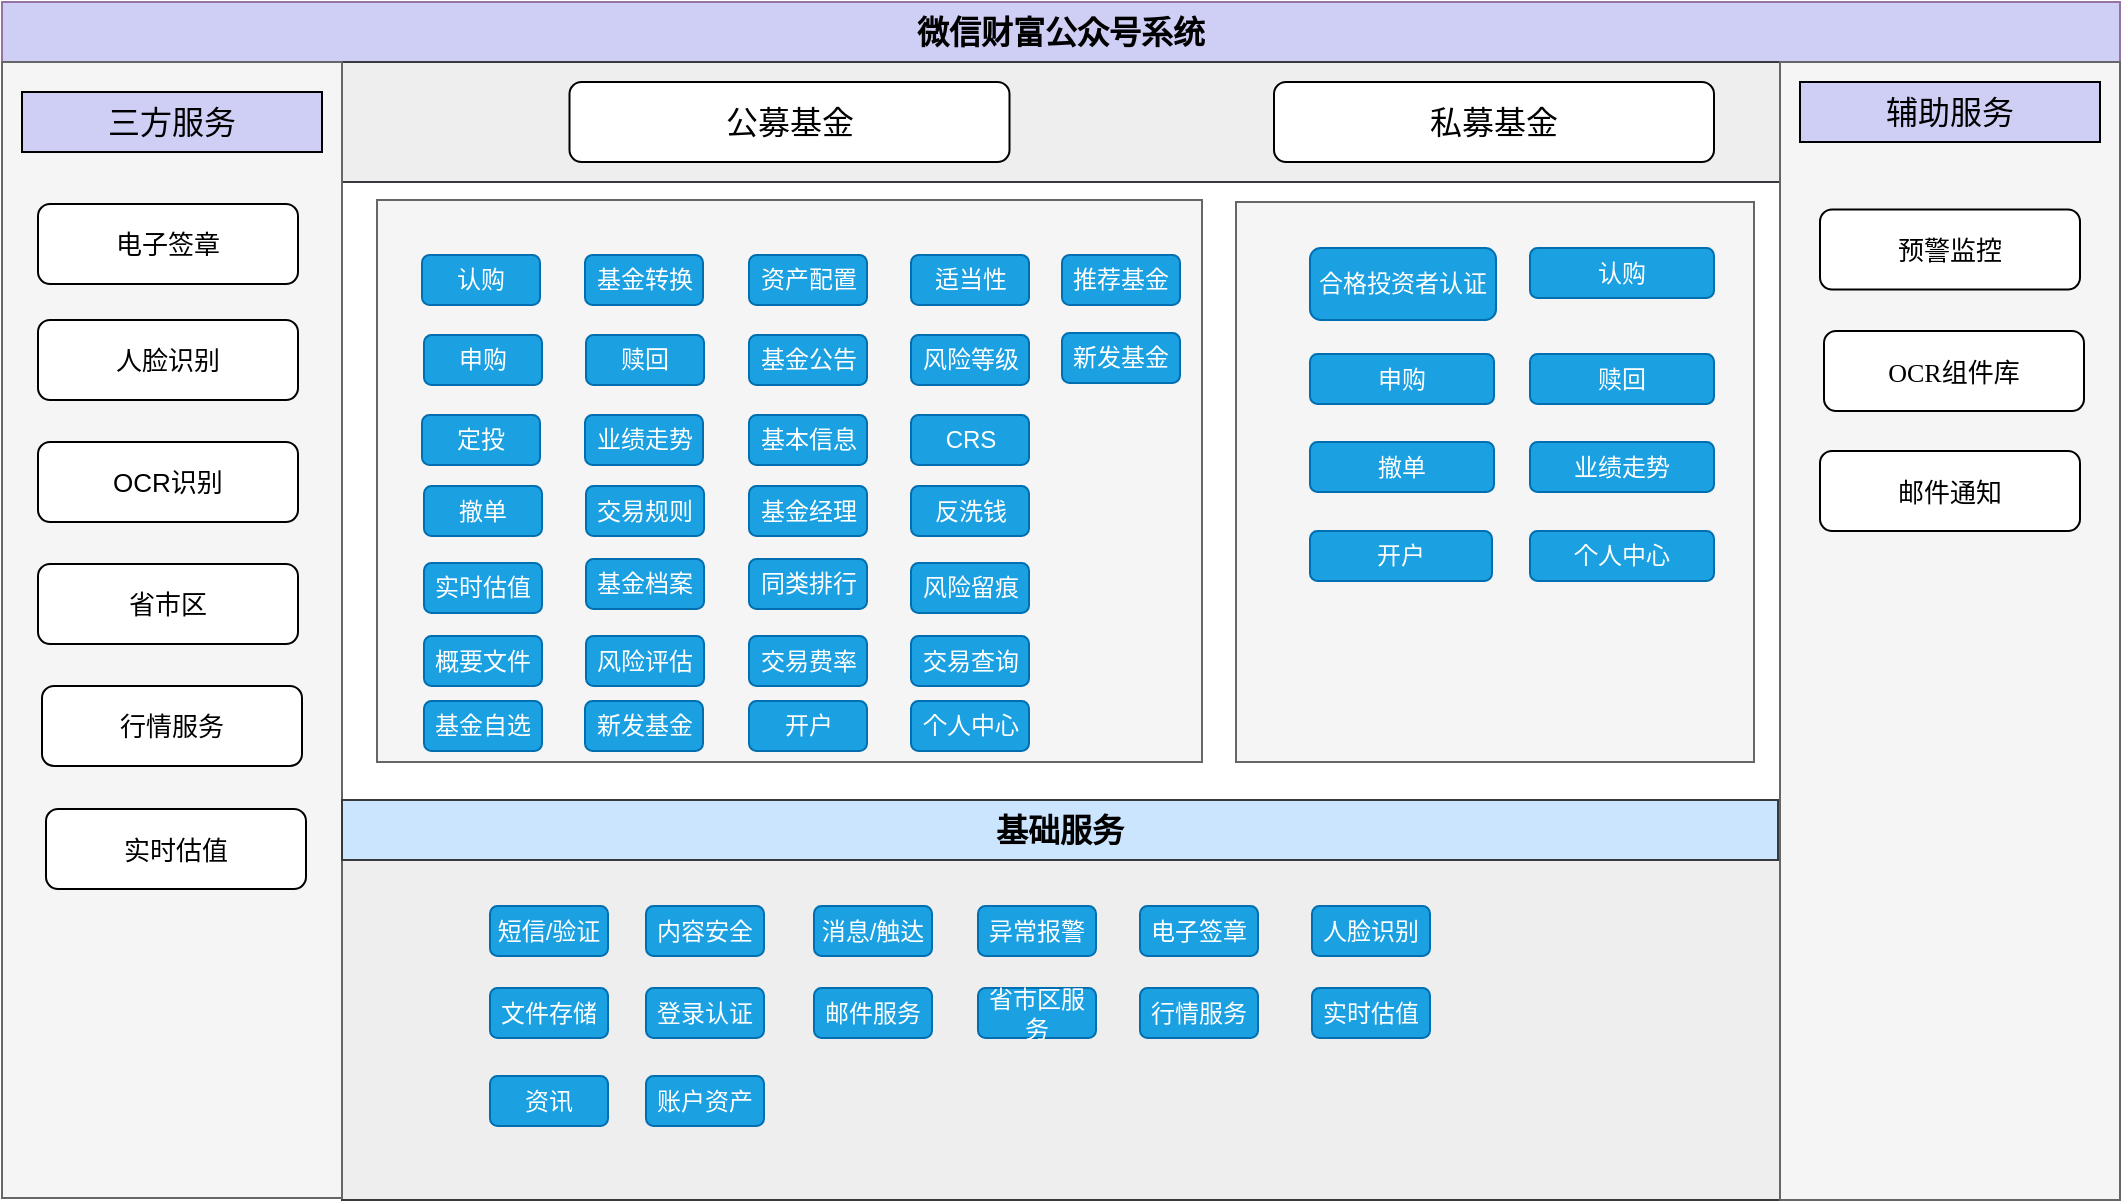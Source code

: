 <mxfile version="20.2.4" type="github">
  <diagram id="PbEHLwvle0bfFOzdE0RF" name="第 1 页">
    <mxGraphModel dx="1422" dy="762" grid="0" gridSize="10" guides="1" tooltips="1" connect="1" arrows="1" fold="1" page="0" pageScale="1" pageWidth="827" pageHeight="1169" math="0" shadow="0">
      <root>
        <mxCell id="0" />
        <mxCell id="1" parent="0" />
        <mxCell id="bQanzyuvM3PR-ToL9I3--2" value="微信财富公众号系统" style="rounded=0;whiteSpace=wrap;html=1;fillColor=#CFCEF5;strokeColor=#9673a6;fontStyle=1;fontSize=16;" parent="1" vertex="1">
          <mxGeometry x="200" y="90" width="1059" height="30" as="geometry" />
        </mxCell>
        <mxCell id="bQanzyuvM3PR-ToL9I3--3" value="" style="rounded=0;whiteSpace=wrap;html=1;fontSize=16;fillColor=#eeeeee;strokeColor=#36393d;" parent="1" vertex="1">
          <mxGeometry x="220" y="120" width="869" height="60" as="geometry" />
        </mxCell>
        <mxCell id="bQanzyuvM3PR-ToL9I3--5" value="公募基金" style="rounded=1;whiteSpace=wrap;html=1;fontSize=16;" parent="1" vertex="1">
          <mxGeometry x="483.75" y="130" width="220" height="40" as="geometry" />
        </mxCell>
        <mxCell id="bQanzyuvM3PR-ToL9I3--6" value="私募基金" style="rounded=1;whiteSpace=wrap;html=1;fontSize=16;" parent="1" vertex="1">
          <mxGeometry x="836" y="130" width="220" height="40" as="geometry" />
        </mxCell>
        <mxCell id="bQanzyuvM3PR-ToL9I3--8" value="" style="rounded=0;whiteSpace=wrap;html=1;fontSize=16;fillColor=#eeeeee;strokeColor=#36393d;" parent="1" vertex="1">
          <mxGeometry x="370" y="519" width="720" height="170" as="geometry" />
        </mxCell>
        <mxCell id="bQanzyuvM3PR-ToL9I3--24" value="" style="rounded=0;whiteSpace=wrap;html=1;fontSize=16;fillColor=#f5f5f5;strokeColor=#666666;fontColor=#333333;" parent="1" vertex="1">
          <mxGeometry x="200" y="120" width="170" height="568" as="geometry" />
        </mxCell>
        <mxCell id="bQanzyuvM3PR-ToL9I3--25" value="三方服务" style="rounded=0;whiteSpace=wrap;html=1;fontSize=16;fillColor=#CFCEF5;" parent="1" vertex="1">
          <mxGeometry x="210" y="135" width="150" height="30" as="geometry" />
        </mxCell>
        <mxCell id="bQanzyuvM3PR-ToL9I3--26" value="电子签章" style="rounded=1;whiteSpace=wrap;html=1;fontSize=13;" parent="1" vertex="1">
          <mxGeometry x="218" y="191" width="130" height="40" as="geometry" />
        </mxCell>
        <mxCell id="bQanzyuvM3PR-ToL9I3--27" value="人脸识别" style="rounded=1;whiteSpace=wrap;html=1;fontSize=13;" parent="1" vertex="1">
          <mxGeometry x="218" y="249" width="130" height="40" as="geometry" />
        </mxCell>
        <mxCell id="bQanzyuvM3PR-ToL9I3--28" value="OCR识别" style="rounded=1;whiteSpace=wrap;html=1;fontSize=13;" parent="1" vertex="1">
          <mxGeometry x="218" y="310" width="130" height="40" as="geometry" />
        </mxCell>
        <mxCell id="bQanzyuvM3PR-ToL9I3--45" value="" style="rounded=0;whiteSpace=wrap;html=1;fontSize=13;fillColor=#f5f5f5;strokeColor=#666666;fontColor=#333333;" parent="1" vertex="1">
          <mxGeometry x="387.5" y="189" width="412.5" height="281" as="geometry" />
        </mxCell>
        <mxCell id="bQanzyuvM3PR-ToL9I3--47" value="" style="rounded=0;whiteSpace=wrap;html=1;fontSize=13;fillColor=#f5f5f5;strokeColor=#666666;fontColor=#333333;" parent="1" vertex="1">
          <mxGeometry x="817" y="190" width="259" height="280" as="geometry" />
        </mxCell>
        <mxCell id="bQanzyuvM3PR-ToL9I3--96" value="基础服务" style="rounded=0;whiteSpace=wrap;html=1;fillColor=#cce5ff;strokeColor=#36393d;fontStyle=1;fontSize=16;" parent="1" vertex="1">
          <mxGeometry x="370" y="489" width="718" height="30" as="geometry" />
        </mxCell>
        <mxCell id="bQanzyuvM3PR-ToL9I3--134" value="" style="rounded=0;whiteSpace=wrap;html=1;fontSize=13;fillColor=#f5f5f5;fontColor=#333333;strokeColor=#666666;" parent="1" vertex="1">
          <mxGeometry x="1089" y="120" width="170" height="569" as="geometry" />
        </mxCell>
        <mxCell id="bQanzyuvM3PR-ToL9I3--135" value="辅助服务" style="rounded=0;whiteSpace=wrap;html=1;fontSize=16;fillColor=#CFCEF5;" parent="1" vertex="1">
          <mxGeometry x="1099" y="130" width="150" height="30" as="geometry" />
        </mxCell>
        <mxCell id="ZADM2jKMoyXwHcdbe6bZ-2" value="&lt;p class=&quot;MsoNormal&quot; style=&quot;font-size: 13px;&quot;&gt;&lt;span style=&quot;font-size: 13px;&quot;&gt;&lt;font style=&quot;font-size: 13px;&quot;&gt;预警监控&lt;/font&gt;&lt;/span&gt;&lt;/p&gt;" style="rounded=1;whiteSpace=wrap;html=1;fontSize=13;fontFamily=Verdana;" parent="1" vertex="1">
          <mxGeometry x="1109" y="193.75" width="130" height="40" as="geometry" />
        </mxCell>
        <mxCell id="ZADM2jKMoyXwHcdbe6bZ-4" value="&lt;p class=&quot;MsoNormal&quot; style=&quot;font-size: 13px;&quot;&gt;&lt;span style=&quot;font-size: 13px;&quot;&gt;&lt;font style=&quot;font-size: 13px;&quot;&gt;OCR组件库&lt;/font&gt;&lt;/span&gt;&lt;/p&gt;" style="rounded=1;whiteSpace=wrap;html=1;fontSize=13;fontFamily=Verdana;" parent="1" vertex="1">
          <mxGeometry x="1111" y="254.5" width="130" height="40" as="geometry" />
        </mxCell>
        <mxCell id="zjK6YM6E4vPAOyXwSc66-1" value="省市区" style="rounded=1;whiteSpace=wrap;html=1;fontSize=13;" vertex="1" parent="1">
          <mxGeometry x="218" y="371" width="130" height="40" as="geometry" />
        </mxCell>
        <mxCell id="zjK6YM6E4vPAOyXwSc66-2" value="行情服务" style="rounded=1;whiteSpace=wrap;html=1;fontSize=13;" vertex="1" parent="1">
          <mxGeometry x="220" y="432" width="130" height="40" as="geometry" />
        </mxCell>
        <mxCell id="zjK6YM6E4vPAOyXwSc66-3" value="实时估值" style="rounded=1;whiteSpace=wrap;html=1;fontSize=13;" vertex="1" parent="1">
          <mxGeometry x="222" y="493.5" width="130" height="40" as="geometry" />
        </mxCell>
        <mxCell id="zjK6YM6E4vPAOyXwSc66-4" value="&lt;p class=&quot;MsoNormal&quot; style=&quot;font-size: 13px;&quot;&gt;&lt;span style=&quot;font-size: 13px;&quot;&gt;&lt;font style=&quot;font-size: 13px;&quot;&gt;邮件通知&lt;/font&gt;&lt;/span&gt;&lt;/p&gt;" style="rounded=1;whiteSpace=wrap;html=1;fontSize=13;fontFamily=Verdana;" vertex="1" parent="1">
          <mxGeometry x="1109" y="314.5" width="130" height="40" as="geometry" />
        </mxCell>
        <mxCell id="zjK6YM6E4vPAOyXwSc66-7" value="认购" style="text;html=1;strokeColor=#006EAF;fillColor=#1ba1e2;align=center;verticalAlign=middle;whiteSpace=wrap;rounded=1;fontColor=#ffffff;" vertex="1" parent="1">
          <mxGeometry x="410" y="216.5" width="59" height="25" as="geometry" />
        </mxCell>
        <mxCell id="zjK6YM6E4vPAOyXwSc66-8" value="申购" style="text;html=1;strokeColor=#006EAF;fillColor=#1ba1e2;align=center;verticalAlign=middle;whiteSpace=wrap;rounded=1;fontColor=#ffffff;" vertex="1" parent="1">
          <mxGeometry x="411" y="256.5" width="59" height="25" as="geometry" />
        </mxCell>
        <mxCell id="zjK6YM6E4vPAOyXwSc66-9" value="定投" style="text;html=1;strokeColor=#006EAF;fillColor=#1ba1e2;align=center;verticalAlign=middle;whiteSpace=wrap;rounded=1;fontColor=#ffffff;" vertex="1" parent="1">
          <mxGeometry x="410" y="296.5" width="59" height="25" as="geometry" />
        </mxCell>
        <mxCell id="zjK6YM6E4vPAOyXwSc66-10" value="撤单" style="text;html=1;strokeColor=#006EAF;fillColor=#1ba1e2;align=center;verticalAlign=middle;whiteSpace=wrap;rounded=1;fontColor=#ffffff;" vertex="1" parent="1">
          <mxGeometry x="411" y="332" width="59" height="25" as="geometry" />
        </mxCell>
        <mxCell id="zjK6YM6E4vPAOyXwSc66-11" value="实时估值" style="text;html=1;strokeColor=#006EAF;fillColor=#1ba1e2;align=center;verticalAlign=middle;whiteSpace=wrap;rounded=1;fontColor=#ffffff;" vertex="1" parent="1">
          <mxGeometry x="411" y="370.5" width="59" height="25" as="geometry" />
        </mxCell>
        <mxCell id="zjK6YM6E4vPAOyXwSc66-12" value="适当性" style="text;html=1;strokeColor=#006EAF;fillColor=#1ba1e2;align=center;verticalAlign=middle;whiteSpace=wrap;rounded=1;fontColor=#ffffff;" vertex="1" parent="1">
          <mxGeometry x="654.5" y="216.5" width="59" height="25" as="geometry" />
        </mxCell>
        <mxCell id="zjK6YM6E4vPAOyXwSc66-13" value="风险等级" style="text;html=1;strokeColor=#006EAF;fillColor=#1ba1e2;align=center;verticalAlign=middle;whiteSpace=wrap;rounded=1;fontColor=#ffffff;" vertex="1" parent="1">
          <mxGeometry x="654.5" y="256.5" width="59" height="25" as="geometry" />
        </mxCell>
        <mxCell id="zjK6YM6E4vPAOyXwSc66-14" value="CRS" style="text;html=1;strokeColor=#006EAF;fillColor=#1ba1e2;align=center;verticalAlign=middle;whiteSpace=wrap;rounded=1;fontColor=#ffffff;" vertex="1" parent="1">
          <mxGeometry x="654.5" y="296.5" width="59" height="25" as="geometry" />
        </mxCell>
        <mxCell id="zjK6YM6E4vPAOyXwSc66-15" value="反洗钱" style="text;html=1;strokeColor=#006EAF;fillColor=#1ba1e2;align=center;verticalAlign=middle;whiteSpace=wrap;rounded=1;fontColor=#ffffff;" vertex="1" parent="1">
          <mxGeometry x="654.5" y="332" width="59" height="25" as="geometry" />
        </mxCell>
        <mxCell id="zjK6YM6E4vPAOyXwSc66-16" value="风险留痕" style="text;html=1;strokeColor=#006EAF;fillColor=#1ba1e2;align=center;verticalAlign=middle;whiteSpace=wrap;rounded=1;fontColor=#ffffff;" vertex="1" parent="1">
          <mxGeometry x="654.5" y="370.5" width="59" height="25" as="geometry" />
        </mxCell>
        <mxCell id="zjK6YM6E4vPAOyXwSc66-17" value="基金转换" style="text;html=1;strokeColor=#006EAF;fillColor=#1ba1e2;align=center;verticalAlign=middle;whiteSpace=wrap;rounded=1;fontColor=#ffffff;" vertex="1" parent="1">
          <mxGeometry x="491.5" y="216.5" width="59" height="25" as="geometry" />
        </mxCell>
        <mxCell id="zjK6YM6E4vPAOyXwSc66-18" value="赎回" style="text;html=1;strokeColor=#006EAF;fillColor=#1ba1e2;align=center;verticalAlign=middle;whiteSpace=wrap;rounded=1;fontColor=#ffffff;" vertex="1" parent="1">
          <mxGeometry x="492" y="256.5" width="59" height="25" as="geometry" />
        </mxCell>
        <mxCell id="zjK6YM6E4vPAOyXwSc66-19" value="业绩走势" style="text;html=1;strokeColor=#006EAF;fillColor=#1ba1e2;align=center;verticalAlign=middle;whiteSpace=wrap;rounded=1;fontColor=#ffffff;" vertex="1" parent="1">
          <mxGeometry x="491.5" y="296.5" width="59" height="25" as="geometry" />
        </mxCell>
        <mxCell id="zjK6YM6E4vPAOyXwSc66-20" value="交易规则" style="text;html=1;strokeColor=#006EAF;fillColor=#1ba1e2;align=center;verticalAlign=middle;whiteSpace=wrap;rounded=1;fontColor=#ffffff;" vertex="1" parent="1">
          <mxGeometry x="492" y="332" width="59" height="25" as="geometry" />
        </mxCell>
        <mxCell id="zjK6YM6E4vPAOyXwSc66-21" value="基金档案" style="text;html=1;strokeColor=#006EAF;fillColor=#1ba1e2;align=center;verticalAlign=middle;whiteSpace=wrap;rounded=1;fontColor=#ffffff;" vertex="1" parent="1">
          <mxGeometry x="492" y="368.5" width="59" height="25" as="geometry" />
        </mxCell>
        <mxCell id="zjK6YM6E4vPAOyXwSc66-22" value="资产配置" style="text;html=1;strokeColor=#006EAF;fillColor=#1ba1e2;align=center;verticalAlign=middle;whiteSpace=wrap;rounded=1;fontColor=#ffffff;" vertex="1" parent="1">
          <mxGeometry x="573.5" y="216.5" width="59" height="25" as="geometry" />
        </mxCell>
        <mxCell id="zjK6YM6E4vPAOyXwSc66-23" value="基金公告" style="text;html=1;strokeColor=#006EAF;fillColor=#1ba1e2;align=center;verticalAlign=middle;whiteSpace=wrap;rounded=1;fontColor=#ffffff;" vertex="1" parent="1">
          <mxGeometry x="573.5" y="256.5" width="59" height="25" as="geometry" />
        </mxCell>
        <mxCell id="zjK6YM6E4vPAOyXwSc66-24" value="基本信息" style="text;html=1;strokeColor=#006EAF;fillColor=#1ba1e2;align=center;verticalAlign=middle;whiteSpace=wrap;rounded=1;fontColor=#ffffff;" vertex="1" parent="1">
          <mxGeometry x="573.5" y="296.5" width="59" height="25" as="geometry" />
        </mxCell>
        <mxCell id="zjK6YM6E4vPAOyXwSc66-25" value="基金经理" style="text;html=1;strokeColor=#006EAF;fillColor=#1ba1e2;align=center;verticalAlign=middle;whiteSpace=wrap;rounded=1;fontColor=#ffffff;" vertex="1" parent="1">
          <mxGeometry x="573.5" y="332" width="59" height="25" as="geometry" />
        </mxCell>
        <mxCell id="zjK6YM6E4vPAOyXwSc66-26" value="同类排行" style="text;html=1;strokeColor=#006EAF;fillColor=#1ba1e2;align=center;verticalAlign=middle;whiteSpace=wrap;rounded=1;fontColor=#ffffff;" vertex="1" parent="1">
          <mxGeometry x="573.5" y="368.5" width="59" height="25" as="geometry" />
        </mxCell>
        <mxCell id="zjK6YM6E4vPAOyXwSc66-27" value="短信/验证" style="text;html=1;strokeColor=#006EAF;fillColor=#1ba1e2;align=center;verticalAlign=middle;whiteSpace=wrap;rounded=1;fontColor=#ffffff;" vertex="1" parent="1">
          <mxGeometry x="444" y="542" width="59" height="25" as="geometry" />
        </mxCell>
        <mxCell id="zjK6YM6E4vPAOyXwSc66-28" value="内容安全" style="text;html=1;strokeColor=#006EAF;fillColor=#1ba1e2;align=center;verticalAlign=middle;whiteSpace=wrap;rounded=1;fontColor=#ffffff;" vertex="1" parent="1">
          <mxGeometry x="522" y="542" width="59" height="25" as="geometry" />
        </mxCell>
        <mxCell id="zjK6YM6E4vPAOyXwSc66-29" value="消息/触达" style="text;html=1;strokeColor=#006EAF;fillColor=#1ba1e2;align=center;verticalAlign=middle;whiteSpace=wrap;rounded=1;fontColor=#ffffff;" vertex="1" parent="1">
          <mxGeometry x="606" y="542" width="59" height="25" as="geometry" />
        </mxCell>
        <mxCell id="zjK6YM6E4vPAOyXwSc66-30" value="异常报警" style="text;html=1;strokeColor=#006EAF;fillColor=#1ba1e2;align=center;verticalAlign=middle;whiteSpace=wrap;rounded=1;fontColor=#ffffff;" vertex="1" parent="1">
          <mxGeometry x="688" y="542" width="59" height="25" as="geometry" />
        </mxCell>
        <mxCell id="zjK6YM6E4vPAOyXwSc66-31" value="电子签章" style="text;html=1;strokeColor=#006EAF;fillColor=#1ba1e2;align=center;verticalAlign=middle;whiteSpace=wrap;rounded=1;fontColor=#ffffff;" vertex="1" parent="1">
          <mxGeometry x="769" y="542" width="59" height="25" as="geometry" />
        </mxCell>
        <mxCell id="zjK6YM6E4vPAOyXwSc66-32" value="人脸识别" style="text;html=1;strokeColor=#006EAF;fillColor=#1ba1e2;align=center;verticalAlign=middle;whiteSpace=wrap;rounded=1;fontColor=#ffffff;" vertex="1" parent="1">
          <mxGeometry x="855" y="542" width="59" height="25" as="geometry" />
        </mxCell>
        <mxCell id="zjK6YM6E4vPAOyXwSc66-33" value="文件存储" style="text;html=1;strokeColor=#006EAF;fillColor=#1ba1e2;align=center;verticalAlign=middle;whiteSpace=wrap;rounded=1;fontColor=#ffffff;" vertex="1" parent="1">
          <mxGeometry x="444" y="583" width="59" height="25" as="geometry" />
        </mxCell>
        <mxCell id="zjK6YM6E4vPAOyXwSc66-34" value="登录认证" style="text;html=1;strokeColor=#006EAF;fillColor=#1ba1e2;align=center;verticalAlign=middle;whiteSpace=wrap;rounded=1;fontColor=#ffffff;" vertex="1" parent="1">
          <mxGeometry x="522" y="583" width="59" height="25" as="geometry" />
        </mxCell>
        <mxCell id="zjK6YM6E4vPAOyXwSc66-35" value="邮件服务" style="text;html=1;strokeColor=#006EAF;fillColor=#1ba1e2;align=center;verticalAlign=middle;whiteSpace=wrap;rounded=1;fontColor=#ffffff;" vertex="1" parent="1">
          <mxGeometry x="606" y="583" width="59" height="25" as="geometry" />
        </mxCell>
        <mxCell id="zjK6YM6E4vPAOyXwSc66-36" value="省市区服务" style="text;html=1;strokeColor=#006EAF;fillColor=#1ba1e2;align=center;verticalAlign=middle;whiteSpace=wrap;rounded=1;fontColor=#ffffff;" vertex="1" parent="1">
          <mxGeometry x="688" y="583" width="59" height="25" as="geometry" />
        </mxCell>
        <mxCell id="zjK6YM6E4vPAOyXwSc66-37" value="行情服务" style="text;html=1;strokeColor=#006EAF;fillColor=#1ba1e2;align=center;verticalAlign=middle;whiteSpace=wrap;rounded=1;fontColor=#ffffff;" vertex="1" parent="1">
          <mxGeometry x="769" y="583" width="59" height="25" as="geometry" />
        </mxCell>
        <mxCell id="zjK6YM6E4vPAOyXwSc66-38" value="实时估值" style="text;html=1;strokeColor=#006EAF;fillColor=#1ba1e2;align=center;verticalAlign=middle;whiteSpace=wrap;rounded=1;fontColor=#ffffff;" vertex="1" parent="1">
          <mxGeometry x="855" y="583" width="59" height="25" as="geometry" />
        </mxCell>
        <mxCell id="zjK6YM6E4vPAOyXwSc66-39" value="开户" style="text;html=1;strokeColor=#006EAF;fillColor=#1ba1e2;align=center;verticalAlign=middle;whiteSpace=wrap;rounded=1;fontColor=#ffffff;" vertex="1" parent="1">
          <mxGeometry x="573.5" y="439.5" width="59" height="25" as="geometry" />
        </mxCell>
        <mxCell id="zjK6YM6E4vPAOyXwSc66-40" value="个人中心" style="text;html=1;strokeColor=#006EAF;fillColor=#1ba1e2;align=center;verticalAlign=middle;whiteSpace=wrap;rounded=1;fontColor=#ffffff;" vertex="1" parent="1">
          <mxGeometry x="654.5" y="439.5" width="59" height="25" as="geometry" />
        </mxCell>
        <mxCell id="zjK6YM6E4vPAOyXwSc66-41" value="资讯" style="text;html=1;strokeColor=#006EAF;fillColor=#1ba1e2;align=center;verticalAlign=middle;whiteSpace=wrap;rounded=1;fontColor=#ffffff;" vertex="1" parent="1">
          <mxGeometry x="444" y="627" width="59" height="25" as="geometry" />
        </mxCell>
        <mxCell id="zjK6YM6E4vPAOyXwSc66-42" value="账户资产" style="text;html=1;strokeColor=#006EAF;fillColor=#1ba1e2;align=center;verticalAlign=middle;whiteSpace=wrap;rounded=1;fontColor=#ffffff;" vertex="1" parent="1">
          <mxGeometry x="522" y="627" width="59" height="25" as="geometry" />
        </mxCell>
        <mxCell id="zjK6YM6E4vPAOyXwSc66-43" value="概要文件" style="text;html=1;strokeColor=#006EAF;fillColor=#1ba1e2;align=center;verticalAlign=middle;whiteSpace=wrap;rounded=1;fontColor=#ffffff;" vertex="1" parent="1">
          <mxGeometry x="411" y="407" width="59" height="25" as="geometry" />
        </mxCell>
        <mxCell id="zjK6YM6E4vPAOyXwSc66-44" value="风险评估" style="text;html=1;strokeColor=#006EAF;fillColor=#1ba1e2;align=center;verticalAlign=middle;whiteSpace=wrap;rounded=1;fontColor=#ffffff;" vertex="1" parent="1">
          <mxGeometry x="492" y="407" width="59" height="25" as="geometry" />
        </mxCell>
        <mxCell id="zjK6YM6E4vPAOyXwSc66-45" value="交易费率" style="text;html=1;strokeColor=#006EAF;fillColor=#1ba1e2;align=center;verticalAlign=middle;whiteSpace=wrap;rounded=1;fontColor=#ffffff;" vertex="1" parent="1">
          <mxGeometry x="573.5" y="407" width="59" height="25" as="geometry" />
        </mxCell>
        <mxCell id="zjK6YM6E4vPAOyXwSc66-46" value="交易查询" style="text;html=1;strokeColor=#006EAF;fillColor=#1ba1e2;align=center;verticalAlign=middle;whiteSpace=wrap;rounded=1;fontColor=#ffffff;" vertex="1" parent="1">
          <mxGeometry x="654.5" y="407" width="59" height="25" as="geometry" />
        </mxCell>
        <mxCell id="zjK6YM6E4vPAOyXwSc66-47" value="合格投资者认证" style="text;html=1;strokeColor=#006EAF;fillColor=#1ba1e2;align=center;verticalAlign=middle;whiteSpace=wrap;rounded=1;fontColor=#ffffff;" vertex="1" parent="1">
          <mxGeometry x="854" y="213" width="93" height="36" as="geometry" />
        </mxCell>
        <mxCell id="zjK6YM6E4vPAOyXwSc66-48" value="认购" style="text;html=1;strokeColor=#006EAF;fillColor=#1ba1e2;align=center;verticalAlign=middle;whiteSpace=wrap;rounded=1;fontColor=#ffffff;" vertex="1" parent="1">
          <mxGeometry x="964" y="213" width="92" height="25" as="geometry" />
        </mxCell>
        <mxCell id="zjK6YM6E4vPAOyXwSc66-49" value="申购" style="text;html=1;strokeColor=#006EAF;fillColor=#1ba1e2;align=center;verticalAlign=middle;whiteSpace=wrap;rounded=1;fontColor=#ffffff;" vertex="1" parent="1">
          <mxGeometry x="854" y="266" width="92" height="25" as="geometry" />
        </mxCell>
        <mxCell id="zjK6YM6E4vPAOyXwSc66-50" value="业绩走势" style="text;html=1;strokeColor=#006EAF;fillColor=#1ba1e2;align=center;verticalAlign=middle;whiteSpace=wrap;rounded=1;fontColor=#ffffff;" vertex="1" parent="1">
          <mxGeometry x="964" y="310" width="92" height="25" as="geometry" />
        </mxCell>
        <mxCell id="zjK6YM6E4vPAOyXwSc66-51" value="赎回" style="text;html=1;strokeColor=#006EAF;fillColor=#1ba1e2;align=center;verticalAlign=middle;whiteSpace=wrap;rounded=1;fontColor=#ffffff;" vertex="1" parent="1">
          <mxGeometry x="964" y="266" width="92" height="25" as="geometry" />
        </mxCell>
        <mxCell id="zjK6YM6E4vPAOyXwSc66-52" value="撤单" style="text;html=1;strokeColor=#006EAF;fillColor=#1ba1e2;align=center;verticalAlign=middle;whiteSpace=wrap;rounded=1;fontColor=#ffffff;" vertex="1" parent="1">
          <mxGeometry x="854" y="310" width="92" height="25" as="geometry" />
        </mxCell>
        <mxCell id="zjK6YM6E4vPAOyXwSc66-53" value="基金自选" style="text;html=1;strokeColor=#006EAF;fillColor=#1ba1e2;align=center;verticalAlign=middle;whiteSpace=wrap;rounded=1;fontColor=#ffffff;" vertex="1" parent="1">
          <mxGeometry x="411" y="439.5" width="59" height="25" as="geometry" />
        </mxCell>
        <mxCell id="zjK6YM6E4vPAOyXwSc66-54" value="新发基金" style="text;html=1;strokeColor=#006EAF;fillColor=#1ba1e2;align=center;verticalAlign=middle;whiteSpace=wrap;rounded=1;fontColor=#ffffff;" vertex="1" parent="1">
          <mxGeometry x="491.5" y="439.5" width="59" height="25" as="geometry" />
        </mxCell>
        <mxCell id="zjK6YM6E4vPAOyXwSc66-55" value="开户" style="text;html=1;strokeColor=#006EAF;fillColor=#1ba1e2;align=center;verticalAlign=middle;whiteSpace=wrap;rounded=1;fontColor=#ffffff;" vertex="1" parent="1">
          <mxGeometry x="854" y="354.5" width="91" height="25" as="geometry" />
        </mxCell>
        <mxCell id="zjK6YM6E4vPAOyXwSc66-56" value="个人中心" style="text;html=1;strokeColor=#006EAF;fillColor=#1ba1e2;align=center;verticalAlign=middle;whiteSpace=wrap;rounded=1;fontColor=#ffffff;" vertex="1" parent="1">
          <mxGeometry x="964" y="354.5" width="92" height="25" as="geometry" />
        </mxCell>
        <mxCell id="zjK6YM6E4vPAOyXwSc66-57" value="推荐基金" style="text;html=1;strokeColor=#006EAF;fillColor=#1ba1e2;align=center;verticalAlign=middle;whiteSpace=wrap;rounded=1;fontColor=#ffffff;" vertex="1" parent="1">
          <mxGeometry x="730" y="216.5" width="59" height="25" as="geometry" />
        </mxCell>
        <mxCell id="zjK6YM6E4vPAOyXwSc66-58" value="新发基金" style="text;html=1;strokeColor=#006EAF;fillColor=#1ba1e2;align=center;verticalAlign=middle;whiteSpace=wrap;rounded=1;fontColor=#ffffff;" vertex="1" parent="1">
          <mxGeometry x="730" y="255.5" width="59" height="25" as="geometry" />
        </mxCell>
      </root>
    </mxGraphModel>
  </diagram>
</mxfile>
